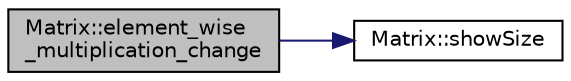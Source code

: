 digraph "Matrix::element_wise_multiplication_change"
{
 // LATEX_PDF_SIZE
  edge [fontname="Helvetica",fontsize="10",labelfontname="Helvetica",labelfontsize="10"];
  node [fontname="Helvetica",fontsize="10",shape=record];
  rankdir="LR";
  Node1 [label="Matrix::element_wise\l_multiplication_change",height=0.2,width=0.4,color="black", fillcolor="grey75", style="filled", fontcolor="black",tooltip=" "];
  Node1 -> Node2 [color="midnightblue",fontsize="10",style="solid",fontname="Helvetica"];
  Node2 [label="Matrix::showSize",height=0.2,width=0.4,color="black", fillcolor="white", style="filled",URL="$class_matrix.html#aaebd4515991c24fafd2d606ea18f6d20",tooltip=" "];
}

